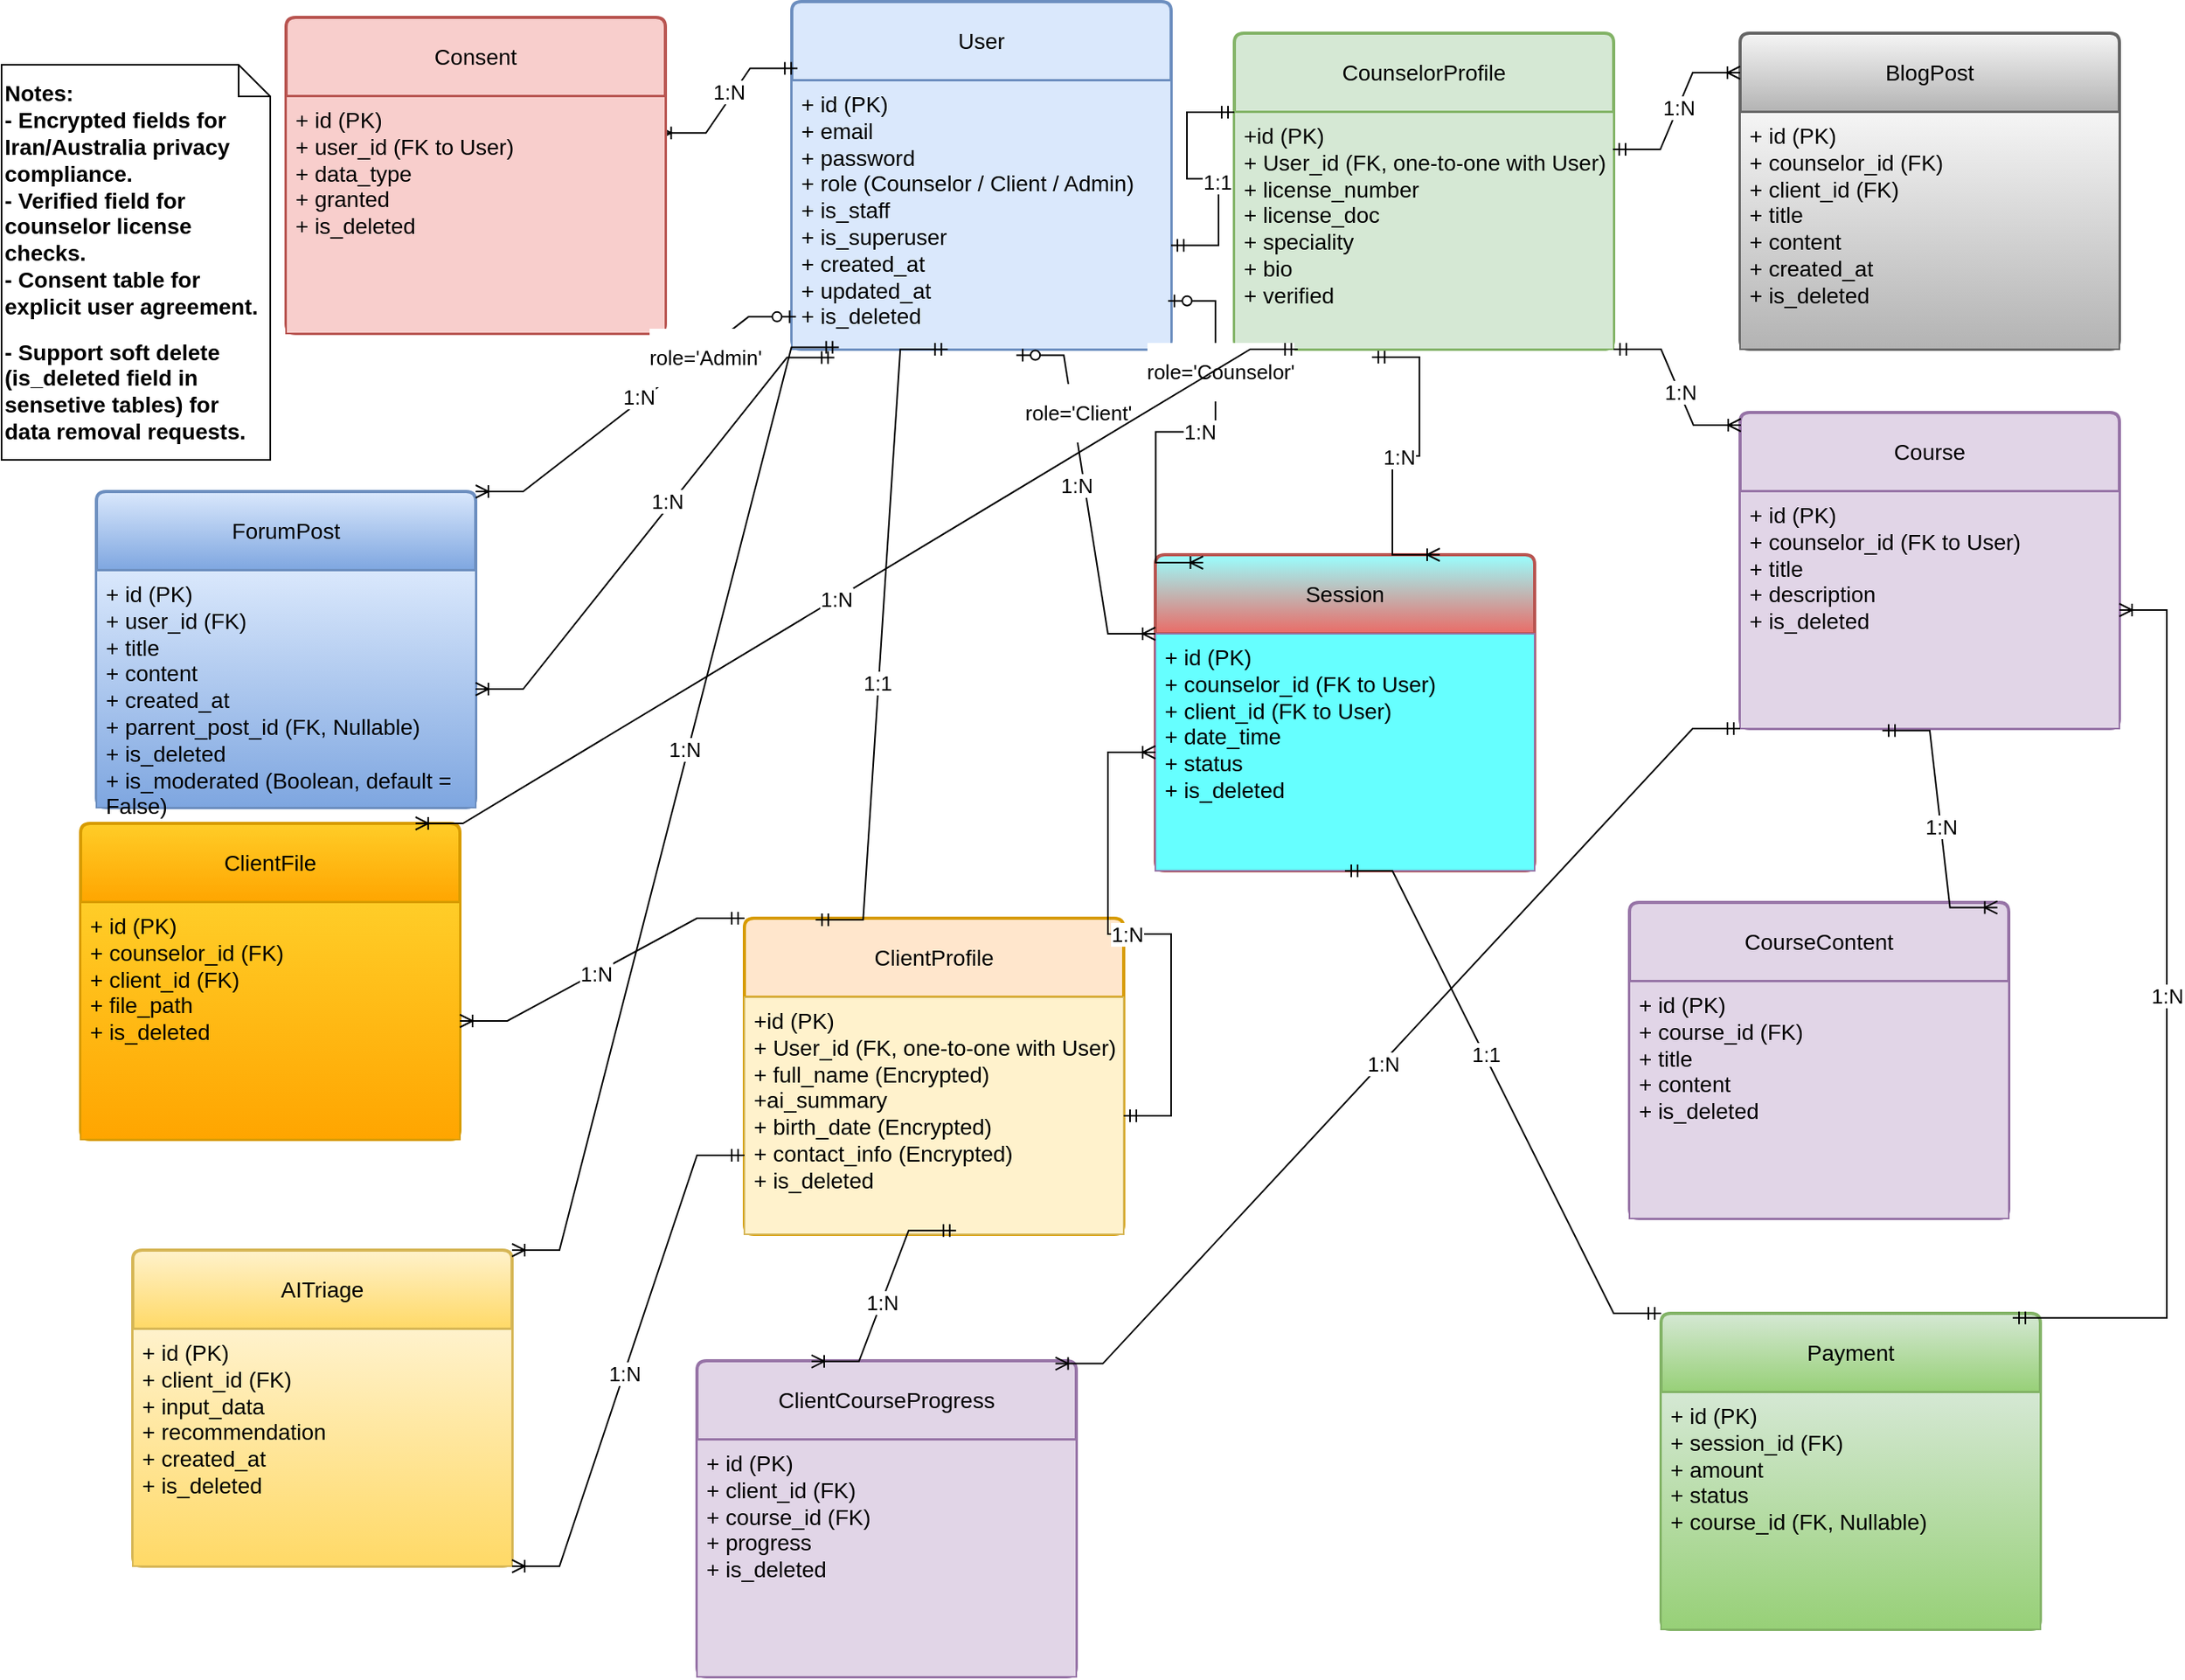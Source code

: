 <mxfile version="28.1.1">
  <diagram name="Page-1" id="47283ZYyK1IHvcPyktLM">
    <mxGraphModel dx="2180" dy="1193" grid="1" gridSize="10" guides="1" tooltips="1" connect="1" arrows="1" fold="1" page="1" pageScale="1" pageWidth="850" pageHeight="1100" math="0" shadow="0">
      <root>
        <mxCell id="0" />
        <mxCell id="1" parent="0" />
        <mxCell id="iT24Bgo5kjj-Bals2IcR-1" value="User" style="swimlane;childLayout=stackLayout;horizontal=1;startSize=50;horizontalStack=0;rounded=1;fontSize=14;fontStyle=0;strokeWidth=2;resizeParent=0;resizeLast=1;shadow=0;dashed=0;align=center;arcSize=4;whiteSpace=wrap;html=1;fillColor=#dae8fc;strokeColor=#6c8ebf;" parent="1" vertex="1">
          <mxGeometry x="520" y="20" width="240" height="220" as="geometry" />
        </mxCell>
        <mxCell id="iT24Bgo5kjj-Bals2IcR-2" value="&lt;font style=&quot;font-size: 14px;&quot;&gt;+ id (PK)&lt;/font&gt;&lt;div&gt;&lt;font style=&quot;font-size: 14px;&quot;&gt;+ email&lt;/font&gt;&lt;/div&gt;&lt;div&gt;&lt;font style=&quot;font-size: 14px;&quot;&gt;+ password&lt;/font&gt;&lt;/div&gt;&lt;div&gt;&lt;font style=&quot;font-size: 14px;&quot;&gt;+ role (Counselor / Client / Admin)&lt;/font&gt;&lt;/div&gt;&lt;div&gt;&lt;font style=&quot;font-size: 14px;&quot;&gt;+ is_staff&lt;/font&gt;&lt;/div&gt;&lt;div&gt;&lt;font style=&quot;font-size: 14px;&quot;&gt;+ is_superuser&lt;/font&gt;&lt;/div&gt;&lt;div&gt;&lt;font style=&quot;font-size: 14px;&quot;&gt;+ created_at&lt;/font&gt;&lt;/div&gt;&lt;div&gt;&lt;font style=&quot;font-size: 14px;&quot;&gt;+ updated_at&lt;/font&gt;&lt;/div&gt;&lt;div&gt;&lt;font style=&quot;font-size: 14px;&quot;&gt;+ is_deleted&lt;/font&gt;&lt;/div&gt;&lt;div&gt;&lt;font style=&quot;font-size: 14px;&quot;&gt;&lt;br&gt;&lt;/font&gt;&lt;/div&gt;&lt;div&gt;&lt;br&gt;&lt;/div&gt;" style="align=left;strokeColor=#6c8ebf;fillColor=#dae8fc;spacingLeft=4;spacingRight=4;fontSize=12;verticalAlign=top;resizable=0;rotatable=0;part=1;html=1;whiteSpace=wrap;" parent="iT24Bgo5kjj-Bals2IcR-1" vertex="1">
          <mxGeometry y="50" width="240" height="170" as="geometry" />
        </mxCell>
        <mxCell id="iT24Bgo5kjj-Bals2IcR-5" value="CounselorProfile" style="swimlane;childLayout=stackLayout;horizontal=1;startSize=50;horizontalStack=0;rounded=1;fontSize=14;fontStyle=0;strokeWidth=2;resizeParent=0;resizeLast=1;shadow=0;dashed=0;align=center;arcSize=4;whiteSpace=wrap;html=1;fillColor=#d5e8d4;strokeColor=#82b366;" parent="1" vertex="1">
          <mxGeometry x="800" y="40" width="240" height="200" as="geometry" />
        </mxCell>
        <mxCell id="iT24Bgo5kjj-Bals2IcR-6" value="&lt;div&gt;&lt;font style=&quot;font-size: 14px;&quot;&gt;+id (PK)&lt;/font&gt;&lt;/div&gt;&lt;font style=&quot;font-size: 14px;&quot;&gt;+ User_id (FK, one-to-one with User)&lt;/font&gt;&lt;div&gt;&lt;font style=&quot;font-size: 14px;&quot;&gt;+ license_number&lt;/font&gt;&lt;/div&gt;&lt;div&gt;&lt;font style=&quot;font-size: 14px;&quot;&gt;+ license_doc&lt;/font&gt;&lt;/div&gt;&lt;div&gt;&lt;font style=&quot;font-size: 14px;&quot;&gt;+ speciality&lt;/font&gt;&lt;/div&gt;&lt;div&gt;&lt;font style=&quot;font-size: 14px;&quot;&gt;+ bio&lt;/font&gt;&lt;/div&gt;&lt;div&gt;&lt;font style=&quot;font-size: 14px;&quot;&gt;+ verified&lt;/font&gt;&lt;/div&gt;" style="align=left;strokeColor=#82b366;fillColor=#d5e8d4;spacingLeft=4;spacingRight=4;fontSize=12;verticalAlign=top;resizable=0;rotatable=0;part=1;html=1;whiteSpace=wrap;" parent="iT24Bgo5kjj-Bals2IcR-5" vertex="1">
          <mxGeometry y="50" width="240" height="150" as="geometry" />
        </mxCell>
        <mxCell id="iT24Bgo5kjj-Bals2IcR-7" value="ClientProfile" style="swimlane;childLayout=stackLayout;horizontal=1;startSize=50;horizontalStack=0;rounded=1;fontSize=14;fontStyle=0;strokeWidth=2;resizeParent=0;resizeLast=1;shadow=0;dashed=0;align=center;arcSize=4;whiteSpace=wrap;html=1;fillColor=#ffe6cc;strokeColor=#d79b00;" parent="1" vertex="1">
          <mxGeometry x="490" y="600" width="240" height="200" as="geometry" />
        </mxCell>
        <mxCell id="iT24Bgo5kjj-Bals2IcR-8" value="&lt;div&gt;&lt;font style=&quot;font-size: 14px;&quot;&gt;+id (PK)&lt;/font&gt;&lt;/div&gt;&lt;div&gt;&lt;font style=&quot;font-size: 14px;&quot;&gt;+ User_id (FK, one-to-one with User)&lt;/font&gt;&lt;/div&gt;&lt;div&gt;&lt;font style=&quot;font-size: 14px;&quot;&gt;+&amp;nbsp;&lt;span style=&quot;white-space-collapse: preserve; background-color: transparent; color: light-dark(rgb(0, 0, 0), rgb(255, 255, 255));&quot;&gt;full_name (Encrypted)&lt;/span&gt;&lt;/font&gt;&lt;/div&gt;&lt;div&gt;&lt;font style=&quot;font-size: 14px;&quot;&gt;&lt;span style=&quot;white-space-collapse: preserve; background-color: transparent; color: light-dark(rgb(0, 0, 0), rgb(255, 255, 255));&quot;&gt;+ai_summary&lt;/span&gt;&lt;/font&gt;&lt;/div&gt;&lt;div&gt;&lt;font style=&quot;font-size: 14px;&quot;&gt;&lt;span style=&quot;white-space-collapse: preserve; background-color: transparent; color: light-dark(rgb(0, 0, 0), rgb(255, 255, 255));&quot;&gt;+ &lt;/span&gt;&lt;span style=&quot;white-space-collapse: preserve; background-color: transparent; color: light-dark(rgb(0, 0, 0), rgb(255, 255, 255));&quot;&gt;birth_date (Encrypted)&lt;/span&gt;&lt;/font&gt;&lt;/div&gt;&lt;div&gt;&lt;font style=&quot;font-size: 14px;&quot;&gt;&lt;span style=&quot;white-space-collapse: preserve; background-color: transparent; color: light-dark(rgb(0, 0, 0), rgb(255, 255, 255));&quot;&gt;+ &lt;/span&gt;&lt;span style=&quot;white-space-collapse: preserve; background-color: transparent; color: light-dark(rgb(0, 0, 0), rgb(255, 255, 255));&quot;&gt;contact_info (Encrypted)&lt;/span&gt;&lt;/font&gt;&lt;/div&gt;&lt;div&gt;&lt;font style=&quot;font-size: 14px;&quot;&gt;+ is_deleted&lt;span style=&quot;white-space-collapse: preserve; background-color: transparent; color: light-dark(rgb(0, 0, 0), rgb(255, 255, 255));&quot;&gt;&lt;/span&gt;&lt;/font&gt;&lt;/div&gt;" style="align=left;strokeColor=#d6b656;fillColor=#fff2cc;spacingLeft=4;spacingRight=4;fontSize=12;verticalAlign=top;resizable=0;rotatable=0;part=1;html=1;whiteSpace=wrap;" parent="iT24Bgo5kjj-Bals2IcR-7" vertex="1">
          <mxGeometry y="50" width="240" height="150" as="geometry" />
        </mxCell>
        <mxCell id="iT24Bgo5kjj-Bals2IcR-11" value="&lt;p style=&quot;white-space-collapse: preserve;&quot; dir=&quot;auto&quot;&gt;Session&lt;/p&gt;" style="swimlane;childLayout=stackLayout;horizontal=1;startSize=50;horizontalStack=0;rounded=1;fontSize=14;fontStyle=0;strokeWidth=2;resizeParent=0;resizeLast=1;shadow=0;dashed=0;align=center;arcSize=4;whiteSpace=wrap;html=1;fillColor=#99FFFF;strokeColor=#b85450;gradientColor=#ea6b66;" parent="1" vertex="1">
          <mxGeometry x="750" y="370" width="240" height="200" as="geometry" />
        </mxCell>
        <mxCell id="iT24Bgo5kjj-Bals2IcR-12" value="&lt;font style=&quot;font-size: 14px;&quot;&gt;+&amp;nbsp;&lt;span style=&quot;background-color: transparent; color: light-dark(rgb(0, 0, 0), rgb(255, 255, 255));&quot;&gt;id (PK)&lt;/span&gt;&lt;/font&gt;&lt;div&gt;&lt;font style=&quot;font-size: 14px;&quot;&gt;&lt;span style=&quot;background-color: transparent; color: light-dark(rgb(0, 0, 0), rgb(255, 255, 255));&quot;&gt;+&amp;nbsp;&lt;/span&gt;&lt;span style=&quot;background-color: transparent; color: light-dark(rgb(0, 0, 0), rgb(255, 255, 255));&quot;&gt;counselor_id (FK to User)&lt;br&gt;&lt;/span&gt;&lt;/font&gt;&lt;/div&gt;&lt;div&gt;&lt;font style=&quot;font-size: 14px;&quot;&gt;&lt;span style=&quot;background-color: transparent; color: light-dark(rgb(0, 0, 0), rgb(255, 255, 255));&quot;&gt;+&amp;nbsp;&lt;/span&gt;&lt;span style=&quot;background-color: transparent; color: light-dark(rgb(0, 0, 0), rgb(255, 255, 255));&quot;&gt;client_id (FK to User)&lt;br&gt;&lt;/span&gt;&lt;/font&gt;&lt;/div&gt;&lt;div&gt;&lt;font style=&quot;font-size: 14px;&quot;&gt;&lt;span style=&quot;background-color: transparent; color: light-dark(rgb(0, 0, 0), rgb(255, 255, 255));&quot;&gt;+&amp;nbsp;&lt;/span&gt;&lt;span style=&quot;background-color: transparent; color: light-dark(rgb(0, 0, 0), rgb(255, 255, 255));&quot;&gt;date_time&lt;br&gt;&lt;/span&gt;&lt;/font&gt;&lt;/div&gt;&lt;div&gt;&lt;font style=&quot;font-size: 14px;&quot;&gt;&lt;span style=&quot;background-color: transparent; color: light-dark(rgb(0, 0, 0), rgb(255, 255, 255));&quot;&gt;+&amp;nbsp;&lt;/span&gt;&lt;span style=&quot;white-space-collapse: preserve; background-color: transparent; color: light-dark(rgb(0, 0, 0), rgb(255, 255, 255));&quot;&gt;status&lt;/span&gt;&lt;/font&gt;&lt;/div&gt;&lt;div&gt;&lt;span style=&quot;font-size: 14px;&quot;&gt;+ is_deleted&lt;/span&gt;&lt;/div&gt;" style="align=left;strokeColor=#9673a6;fillColor=#66FFFF;spacingLeft=4;spacingRight=4;fontSize=12;verticalAlign=top;resizable=0;rotatable=0;part=1;html=1;whiteSpace=wrap;" parent="iT24Bgo5kjj-Bals2IcR-11" vertex="1">
          <mxGeometry y="50" width="240" height="150" as="geometry" />
        </mxCell>
        <mxCell id="iT24Bgo5kjj-Bals2IcR-15" value="" style="edgeStyle=entityRelationEdgeStyle;fontSize=12;html=1;endArrow=ERmandOne;startArrow=ERmandOne;rounded=0;entryX=0.411;entryY=1;entryDx=0;entryDy=0;entryPerimeter=0;exitX=0.188;exitY=0.005;exitDx=0;exitDy=0;exitPerimeter=0;" parent="1" source="iT24Bgo5kjj-Bals2IcR-7" target="iT24Bgo5kjj-Bals2IcR-2" edge="1">
          <mxGeometry width="100" height="100" relative="1" as="geometry">
            <mxPoint x="20" y="334" as="sourcePoint" />
            <mxPoint x="177" y="240" as="targetPoint" />
          </mxGeometry>
        </mxCell>
        <mxCell id="iT24Bgo5kjj-Bals2IcR-16" value="&lt;font style=&quot;font-size: 13px;&quot;&gt;1:1&lt;/font&gt;" style="edgeLabel;html=1;align=center;verticalAlign=middle;resizable=0;points=[];" parent="iT24Bgo5kjj-Bals2IcR-15" vertex="1" connectable="0">
          <mxGeometry x="-0.144" y="1" relative="1" as="geometry">
            <mxPoint as="offset" />
          </mxGeometry>
        </mxCell>
        <mxCell id="iT24Bgo5kjj-Bals2IcR-13" value="" style="edgeStyle=entityRelationEdgeStyle;fontSize=12;html=1;endArrow=ERmandOne;startArrow=ERmandOne;rounded=0;entryX=0;entryY=0;entryDx=0;entryDy=0;exitX=1;exitY=0.613;exitDx=0;exitDy=0;exitPerimeter=0;" parent="1" source="iT24Bgo5kjj-Bals2IcR-2" target="iT24Bgo5kjj-Bals2IcR-6" edge="1">
          <mxGeometry width="100" height="100" relative="1" as="geometry">
            <mxPoint x="410" y="176.97" as="sourcePoint" />
            <mxPoint x="567.12" y="83.02" as="targetPoint" />
          </mxGeometry>
        </mxCell>
        <mxCell id="iT24Bgo5kjj-Bals2IcR-14" value="&lt;font style=&quot;font-size: 13px;&quot;&gt;1:1&lt;/font&gt;" style="edgeLabel;html=1;align=center;verticalAlign=middle;resizable=0;points=[];" parent="iT24Bgo5kjj-Bals2IcR-13" vertex="1" connectable="0">
          <mxGeometry x="-0.144" y="1" relative="1" as="geometry">
            <mxPoint as="offset" />
          </mxGeometry>
        </mxCell>
        <mxCell id="iT24Bgo5kjj-Bals2IcR-19" value="" style="edgeStyle=entityRelationEdgeStyle;fontSize=12;html=1;endArrow=ERoneToMany;startArrow=ERzeroToOne;rounded=0;exitX=0.592;exitY=1.022;exitDx=0;exitDy=0;entryX=0;entryY=0.25;entryDx=0;entryDy=0;exitPerimeter=0;" parent="1" source="iT24Bgo5kjj-Bals2IcR-2" target="iT24Bgo5kjj-Bals2IcR-11" edge="1">
          <mxGeometry width="100" height="100" relative="1" as="geometry">
            <mxPoint x="530" y="240" as="sourcePoint" />
            <mxPoint x="532.48" y="480.2" as="targetPoint" />
          </mxGeometry>
        </mxCell>
        <mxCell id="iT24Bgo5kjj-Bals2IcR-26" value="&lt;p style=&quot;white-space: pre-wrap;&quot; dir=&quot;auto&quot;&gt;&lt;font style=&quot;font-size: 13px;&quot;&gt;role=&#39;Client&lt;/font&gt;&lt;span style=&quot;font-size: 13px; background-color: light-dark(#ffffff, var(--ge-dark-color, #121212)); color: light-dark(rgb(0, 0, 0), rgb(255, 255, 255));&quot;&gt;&#39;&lt;/span&gt;&lt;/p&gt;" style="edgeLabel;html=1;align=center;verticalAlign=middle;resizable=0;points=[];" parent="iT24Bgo5kjj-Bals2IcR-19" vertex="1" connectable="0">
          <mxGeometry x="-0.438" y="3" relative="1" as="geometry">
            <mxPoint as="offset" />
          </mxGeometry>
        </mxCell>
        <mxCell id="iT24Bgo5kjj-Bals2IcR-27" value="&lt;font style=&quot;font-size: 13px;&quot;&gt;1:N&lt;/font&gt;" style="edgeLabel;html=1;align=center;verticalAlign=middle;resizable=0;points=[];" parent="iT24Bgo5kjj-Bals2IcR-19" vertex="1" connectable="0">
          <mxGeometry x="-0.065" y="-1" relative="1" as="geometry">
            <mxPoint x="-4" y="1" as="offset" />
          </mxGeometry>
        </mxCell>
        <mxCell id="iT24Bgo5kjj-Bals2IcR-28" value="" style="edgeStyle=entityRelationEdgeStyle;fontSize=12;html=1;endArrow=ERoneToMany;startArrow=ERzeroToOne;rounded=0;exitX=0.992;exitY=0.82;exitDx=0;exitDy=0;entryX=0.126;entryY=0.025;entryDx=0;entryDy=0;exitPerimeter=0;entryPerimeter=0;" parent="1" source="iT24Bgo5kjj-Bals2IcR-2" target="iT24Bgo5kjj-Bals2IcR-11" edge="1">
          <mxGeometry width="100" height="100" relative="1" as="geometry">
            <mxPoint x="430" y="210" as="sourcePoint" />
            <mxPoint x="632" y="341" as="targetPoint" />
          </mxGeometry>
        </mxCell>
        <mxCell id="iT24Bgo5kjj-Bals2IcR-29" value="&lt;p style=&quot;white-space: pre-wrap;&quot; dir=&quot;auto&quot;&gt;&lt;font style=&quot;font-size: 13px;&quot;&gt;role=&#39;Counselor&#39;&lt;/font&gt;&lt;/p&gt;" style="edgeLabel;html=1;align=center;verticalAlign=middle;resizable=0;points=[];" parent="iT24Bgo5kjj-Bals2IcR-28" vertex="1" connectable="0">
          <mxGeometry x="-0.438" y="3" relative="1" as="geometry">
            <mxPoint as="offset" />
          </mxGeometry>
        </mxCell>
        <mxCell id="iT24Bgo5kjj-Bals2IcR-30" value="&lt;font style=&quot;font-size: 13px;&quot;&gt;1:N&lt;/font&gt;" style="edgeLabel;html=1;align=center;verticalAlign=middle;resizable=0;points=[];" parent="iT24Bgo5kjj-Bals2IcR-28" vertex="1" connectable="0">
          <mxGeometry x="-0.065" y="-1" relative="1" as="geometry">
            <mxPoint y="1" as="offset" />
          </mxGeometry>
        </mxCell>
        <mxCell id="iT24Bgo5kjj-Bals2IcR-32" value="&lt;p&gt;&lt;b&gt;&lt;font style=&quot;font-size: 14px;&quot;&gt;Notes:&lt;br&gt;&lt;/font&gt;&lt;font style=&quot;font-size: 14px;&quot;&gt;- Encrypted fields for Iran/Australia privacy compliance.&lt;br&gt;&lt;/font&gt;&lt;font style=&quot;font-size: 14px;&quot;&gt;- Verified field for counselor license checks.&lt;br&gt;&lt;/font&gt;&lt;font style=&quot;font-size: 14px;&quot;&gt;- Consent table for explicit user agreement.&lt;/font&gt;&lt;/b&gt;&lt;/p&gt;&lt;p&gt;&lt;b&gt;&lt;font style=&quot;font-size: 14px;&quot;&gt;- Support soft delete (is_deleted field in sensetive tables) for data removal requests.&lt;/font&gt;&lt;/b&gt;&lt;/p&gt;" style="shape=note;size=20;whiteSpace=wrap;html=1;align=left;" parent="1" vertex="1">
          <mxGeometry x="20" y="60" width="170" height="250" as="geometry" />
        </mxCell>
        <mxCell id="5g8eGt6McSkcO6zJ9K7m-1" value="" style="edgeStyle=entityRelationEdgeStyle;fontSize=12;html=1;endArrow=ERoneToMany;startArrow=ERmandOne;rounded=0;exitX=0.015;exitY=0.192;exitDx=0;exitDy=0;exitPerimeter=0;entryX=0.982;entryY=0.154;entryDx=0;entryDy=0;entryPerimeter=0;" parent="1" source="iT24Bgo5kjj-Bals2IcR-1" target="8EZdyKRWKVvqEp88t-Eb-15" edge="1">
          <mxGeometry width="100" height="100" relative="1" as="geometry">
            <mxPoint x="370" y="300" as="sourcePoint" />
            <mxPoint x="316.96" y="669" as="targetPoint" />
          </mxGeometry>
        </mxCell>
        <mxCell id="5g8eGt6McSkcO6zJ9K7m-2" value="&lt;font style=&quot;font-size: 13px;&quot;&gt;1:N&lt;/font&gt;" style="edgeLabel;html=1;align=center;verticalAlign=middle;resizable=0;points=[];" parent="5g8eGt6McSkcO6zJ9K7m-1" vertex="1" connectable="0">
          <mxGeometry x="-0.099" y="-3" relative="1" as="geometry">
            <mxPoint as="offset" />
          </mxGeometry>
        </mxCell>
        <mxCell id="8EZdyKRWKVvqEp88t-Eb-1" value="&lt;p style=&quot;white-space-collapse: preserve;&quot; dir=&quot;auto&quot;&gt;BlogPost&lt;/p&gt;" style="swimlane;childLayout=stackLayout;horizontal=1;startSize=50;horizontalStack=0;rounded=1;fontSize=14;fontStyle=0;strokeWidth=2;resizeParent=0;resizeLast=1;shadow=0;dashed=0;align=center;arcSize=4;whiteSpace=wrap;html=1;fillColor=#f5f5f5;strokeColor=#666666;gradientColor=#b3b3b3;" parent="1" vertex="1">
          <mxGeometry x="1120" y="40" width="240" height="200" as="geometry" />
        </mxCell>
        <mxCell id="8EZdyKRWKVvqEp88t-Eb-2" value="&lt;font style=&quot;font-size: 14px;&quot;&gt;+&amp;nbsp;&lt;span style=&quot;background-color: transparent; color: light-dark(rgb(0, 0, 0), rgb(255, 255, 255));&quot;&gt;id (PK)&lt;/span&gt;&lt;/font&gt;&lt;div&gt;&lt;font style=&quot;font-size: 14px;&quot;&gt;&lt;span style=&quot;background-color: transparent; color: light-dark(rgb(0, 0, 0), rgb(255, 255, 255));&quot;&gt;+&amp;nbsp;&lt;/span&gt;&lt;span style=&quot;background-color: transparent; color: light-dark(rgb(0, 0, 0), rgb(255, 255, 255));&quot;&gt;counselor_id (FK)&lt;br&gt;&lt;/span&gt;&lt;/font&gt;&lt;/div&gt;&lt;div&gt;&lt;font style=&quot;font-size: 14px;&quot;&gt;&lt;span style=&quot;background-color: transparent; color: light-dark(rgb(0, 0, 0), rgb(255, 255, 255));&quot;&gt;+&amp;nbsp;&lt;/span&gt;&lt;span style=&quot;background-color: transparent; color: light-dark(rgb(0, 0, 0), rgb(255, 255, 255));&quot;&gt;client_id (FK)&lt;br&gt;&lt;/span&gt;&lt;/font&gt;&lt;/div&gt;&lt;div&gt;&lt;font style=&quot;font-size: 14px;&quot;&gt;&lt;span style=&quot;background-color: transparent; color: light-dark(rgb(0, 0, 0), rgb(255, 255, 255));&quot;&gt;+ title&lt;/span&gt;&lt;/font&gt;&lt;/div&gt;&lt;div&gt;&lt;font style=&quot;font-size: 14px;&quot;&gt;&lt;span style=&quot;background-color: transparent; color: light-dark(rgb(0, 0, 0), rgb(255, 255, 255)); white-space-collapse: preserve;&quot;&gt;+ content&lt;/span&gt;&lt;/font&gt;&lt;/div&gt;&lt;div&gt;&lt;font style=&quot;font-size: 14px;&quot;&gt;&lt;span style=&quot;background-color: transparent; color: light-dark(rgb(0, 0, 0), rgb(255, 255, 255)); white-space-collapse: preserve;&quot;&gt;+ created_at&lt;/span&gt;&lt;/font&gt;&lt;/div&gt;&lt;div&gt;&lt;font style=&quot;font-size: 14px;&quot;&gt;+ is_deleted&lt;span style=&quot;background-color: transparent; color: light-dark(rgb(0, 0, 0), rgb(255, 255, 255)); white-space-collapse: preserve;&quot;&gt;&lt;/span&gt;&lt;/font&gt;&lt;/div&gt;" style="align=left;strokeColor=#666666;fillColor=#f5f5f5;spacingLeft=4;spacingRight=4;fontSize=12;verticalAlign=top;resizable=0;rotatable=0;part=1;html=1;whiteSpace=wrap;gradientColor=#b3b3b3;" parent="8EZdyKRWKVvqEp88t-Eb-1" vertex="1">
          <mxGeometry y="50" width="240" height="150" as="geometry" />
        </mxCell>
        <mxCell id="8EZdyKRWKVvqEp88t-Eb-3" value="&lt;p style=&quot;white-space-collapse: preserve;&quot; dir=&quot;auto&quot;&gt;Course&lt;/p&gt;" style="swimlane;childLayout=stackLayout;horizontal=1;startSize=50;horizontalStack=0;rounded=1;fontSize=14;fontStyle=0;strokeWidth=2;resizeParent=0;resizeLast=1;shadow=0;dashed=0;align=center;arcSize=4;whiteSpace=wrap;html=1;fillColor=#e1d5e7;strokeColor=#9673a6;" parent="1" vertex="1">
          <mxGeometry x="1120" y="280" width="240" height="200" as="geometry" />
        </mxCell>
        <mxCell id="8EZdyKRWKVvqEp88t-Eb-4" value="&lt;font style=&quot;font-size: 14px;&quot;&gt;+&amp;nbsp;&lt;span style=&quot;background-color: transparent; color: light-dark(rgb(0, 0, 0), rgb(255, 255, 255));&quot;&gt;id (PK)&lt;/span&gt;&lt;/font&gt;&lt;div&gt;&lt;font style=&quot;font-size: 14px;&quot;&gt;&lt;span style=&quot;background-color: transparent; color: light-dark(rgb(0, 0, 0), rgb(255, 255, 255));&quot;&gt;+&amp;nbsp;&lt;/span&gt;&lt;span style=&quot;background-color: transparent; color: light-dark(rgb(0, 0, 0), rgb(255, 255, 255));&quot;&gt;counselor_id (FK to User)&lt;/span&gt;&lt;/font&gt;&lt;/div&gt;&lt;div&gt;&lt;font style=&quot;font-size: 14px;&quot;&gt;&lt;span style=&quot;background-color: transparent; color: light-dark(rgb(0, 0, 0), rgb(255, 255, 255));&quot;&gt;+ title&lt;/span&gt;&lt;/font&gt;&lt;/div&gt;&lt;div&gt;&lt;font style=&quot;font-size: 14px;&quot;&gt;&lt;span style=&quot;background-color: transparent; color: light-dark(rgb(0, 0, 0), rgb(255, 255, 255)); white-space-collapse: preserve;&quot;&gt;+ description&lt;/span&gt;&lt;/font&gt;&lt;/div&gt;&lt;div&gt;&lt;font style=&quot;font-size: 14px;&quot;&gt;+ is_deleted&lt;span style=&quot;background-color: transparent; color: light-dark(rgb(0, 0, 0), rgb(255, 255, 255)); white-space-collapse: preserve;&quot;&gt;&lt;/span&gt;&lt;/font&gt;&lt;/div&gt;" style="align=left;strokeColor=#9673a6;fillColor=#e1d5e7;spacingLeft=4;spacingRight=4;fontSize=12;verticalAlign=top;resizable=0;rotatable=0;part=1;html=1;whiteSpace=wrap;" parent="8EZdyKRWKVvqEp88t-Eb-3" vertex="1">
          <mxGeometry y="50" width="240" height="150" as="geometry" />
        </mxCell>
        <mxCell id="8EZdyKRWKVvqEp88t-Eb-5" value="&lt;p style=&quot;white-space-collapse: preserve;&quot; dir=&quot;auto&quot;&gt;CourseContent&lt;/p&gt;" style="swimlane;childLayout=stackLayout;horizontal=1;startSize=50;horizontalStack=0;rounded=1;fontSize=14;fontStyle=0;strokeWidth=2;resizeParent=0;resizeLast=1;shadow=0;dashed=0;align=center;arcSize=4;whiteSpace=wrap;html=1;fillColor=#e1d5e7;strokeColor=#9673a6;" parent="1" vertex="1">
          <mxGeometry x="1050" y="590" width="240" height="200" as="geometry" />
        </mxCell>
        <mxCell id="8EZdyKRWKVvqEp88t-Eb-6" value="&lt;font style=&quot;font-size: 14px;&quot;&gt;+&amp;nbsp;&lt;span style=&quot;background-color: transparent; color: light-dark(rgb(0, 0, 0), rgb(255, 255, 255));&quot;&gt;id (PK)&lt;/span&gt;&lt;/font&gt;&lt;div&gt;&lt;font style=&quot;font-size: 14px;&quot;&gt;&lt;span style=&quot;background-color: transparent; color: light-dark(rgb(0, 0, 0), rgb(255, 255, 255));&quot;&gt;+&amp;nbsp;&lt;/span&gt;&lt;span style=&quot;background-color: transparent; color: light-dark(rgb(0, 0, 0), rgb(255, 255, 255));&quot;&gt;course_id (FK)&lt;/span&gt;&lt;/font&gt;&lt;/div&gt;&lt;div&gt;&lt;font style=&quot;font-size: 14px;&quot;&gt;&lt;span style=&quot;background-color: transparent; color: light-dark(rgb(0, 0, 0), rgb(255, 255, 255));&quot;&gt;+ title&lt;/span&gt;&lt;/font&gt;&lt;/div&gt;&lt;div&gt;&lt;font style=&quot;font-size: 14px;&quot;&gt;&lt;span style=&quot;background-color: transparent; color: light-dark(rgb(0, 0, 0), rgb(255, 255, 255)); white-space-collapse: preserve;&quot;&gt;+ content&lt;/span&gt;&lt;/font&gt;&lt;/div&gt;&lt;div&gt;&lt;font style=&quot;font-size: 14px;&quot;&gt;+ is_deleted&lt;span style=&quot;background-color: transparent; color: light-dark(rgb(0, 0, 0), rgb(255, 255, 255)); white-space-collapse: preserve;&quot;&gt;&lt;/span&gt;&lt;/font&gt;&lt;/div&gt;" style="align=left;strokeColor=#9673a6;fillColor=#e1d5e7;spacingLeft=4;spacingRight=4;fontSize=12;verticalAlign=top;resizable=0;rotatable=0;part=1;html=1;whiteSpace=wrap;" parent="8EZdyKRWKVvqEp88t-Eb-5" vertex="1">
          <mxGeometry y="50" width="240" height="150" as="geometry" />
        </mxCell>
        <mxCell id="8EZdyKRWKVvqEp88t-Eb-7" value="&lt;p style=&quot;white-space-collapse: preserve;&quot; dir=&quot;auto&quot;&gt;ClientFile&lt;/p&gt;" style="swimlane;childLayout=stackLayout;horizontal=1;startSize=50;horizontalStack=0;rounded=1;fontSize=14;fontStyle=0;strokeWidth=2;resizeParent=0;resizeLast=1;shadow=0;dashed=0;align=center;arcSize=4;whiteSpace=wrap;html=1;fillColor=#ffcd28;strokeColor=#d79b00;gradientColor=#ffa500;" parent="1" vertex="1">
          <mxGeometry x="70" y="540" width="240" height="200" as="geometry" />
        </mxCell>
        <mxCell id="8EZdyKRWKVvqEp88t-Eb-8" value="&lt;font style=&quot;font-size: 14px;&quot;&gt;+&amp;nbsp;&lt;span style=&quot;background-color: transparent; color: light-dark(rgb(0, 0, 0), rgb(255, 255, 255));&quot;&gt;id (PK)&lt;/span&gt;&lt;/font&gt;&lt;div&gt;&lt;font style=&quot;font-size: 14px;&quot;&gt;&lt;span style=&quot;background-color: transparent; color: light-dark(rgb(0, 0, 0), rgb(255, 255, 255));&quot;&gt;+&amp;nbsp;&lt;/span&gt;&lt;span style=&quot;background-color: transparent; color: light-dark(rgb(0, 0, 0), rgb(255, 255, 255));&quot;&gt;counselor_id (FK)&lt;br&gt;&lt;/span&gt;&lt;/font&gt;&lt;/div&gt;&lt;div&gt;&lt;font style=&quot;font-size: 14px;&quot;&gt;&lt;span style=&quot;background-color: transparent; color: light-dark(rgb(0, 0, 0), rgb(255, 255, 255));&quot;&gt;+&amp;nbsp;&lt;/span&gt;&lt;span style=&quot;background-color: transparent; color: light-dark(rgb(0, 0, 0), rgb(255, 255, 255));&quot;&gt;client_id (FK)&lt;br&gt;&lt;/span&gt;&lt;/font&gt;&lt;/div&gt;&lt;div&gt;&lt;font style=&quot;font-size: 14px;&quot;&gt;&lt;span style=&quot;background-color: transparent; color: light-dark(rgb(0, 0, 0), rgb(255, 255, 255));&quot;&gt;+ file_path&lt;/span&gt;&lt;/font&gt;&lt;/div&gt;&lt;div&gt;&lt;font style=&quot;font-size: 14px;&quot;&gt;&lt;span style=&quot;background-color: transparent; color: light-dark(rgb(0, 0, 0), rgb(255, 255, 255));&quot;&gt;+ is_deleted&lt;/span&gt;&lt;/font&gt;&lt;/div&gt;" style="align=left;strokeColor=#d79b00;fillColor=#ffcd28;spacingLeft=4;spacingRight=4;fontSize=12;verticalAlign=top;resizable=0;rotatable=0;part=1;html=1;whiteSpace=wrap;gradientColor=#ffa500;" parent="8EZdyKRWKVvqEp88t-Eb-7" vertex="1">
          <mxGeometry y="50" width="240" height="150" as="geometry" />
        </mxCell>
        <mxCell id="8EZdyKRWKVvqEp88t-Eb-14" value="&lt;p style=&quot;white-space-collapse: preserve;&quot; dir=&quot;auto&quot;&gt;Consent&lt;/p&gt;" style="swimlane;childLayout=stackLayout;horizontal=1;startSize=50;horizontalStack=0;rounded=1;fontSize=14;fontStyle=0;strokeWidth=2;resizeParent=0;resizeLast=1;shadow=0;dashed=0;align=center;arcSize=4;whiteSpace=wrap;html=1;fillColor=#f8cecc;strokeColor=#b85450;" parent="1" vertex="1">
          <mxGeometry x="200" y="30" width="240" height="200" as="geometry" />
        </mxCell>
        <mxCell id="8EZdyKRWKVvqEp88t-Eb-15" value="&lt;font style=&quot;font-size: 14px;&quot;&gt;+&amp;nbsp;&lt;span style=&quot;background-color: transparent; color: light-dark(rgb(0, 0, 0), rgb(255, 255, 255));&quot;&gt;id (PK)&lt;br&gt;&lt;/span&gt;&lt;/font&gt;&lt;div&gt;&lt;font style=&quot;font-size: 14px;&quot;&gt;&lt;span style=&quot;background-color: transparent; color: light-dark(rgb(0, 0, 0), rgb(255, 255, 255));&quot;&gt;+&amp;nbsp;&lt;/span&gt;&lt;span style=&quot;background-color: transparent; color: light-dark(rgb(0, 0, 0), rgb(255, 255, 255));&quot;&gt;user_id (FK to User)&lt;br&gt;&lt;/span&gt;&lt;/font&gt;&lt;/div&gt;&lt;div&gt;&lt;span style=&quot;font-size: 14px;&quot;&gt;+ data_type&lt;/span&gt;&lt;/div&gt;&lt;div&gt;&lt;span style=&quot;font-size: 14px;&quot;&gt;+ granted&lt;/span&gt;&lt;/div&gt;&lt;div&gt;&lt;span style=&quot;font-size: 14px;&quot;&gt;+ is_deleted&lt;/span&gt;&lt;span style=&quot;font-size: 14px;&quot;&gt;&lt;/span&gt;&lt;/div&gt;&lt;div&gt;&lt;span style=&quot;font-size: 14px;&quot;&gt;&lt;br&gt;&lt;/span&gt;&lt;/div&gt;" style="align=left;strokeColor=#b85450;fillColor=#f8cecc;spacingLeft=4;spacingRight=4;fontSize=12;verticalAlign=top;resizable=0;rotatable=0;part=1;html=1;whiteSpace=wrap;" parent="8EZdyKRWKVvqEp88t-Eb-14" vertex="1">
          <mxGeometry y="50" width="240" height="150" as="geometry" />
        </mxCell>
        <mxCell id="7GpFXnqK4LGY3j1t3c-J-1" value="&lt;p style=&quot;white-space-collapse: preserve;&quot; dir=&quot;auto&quot;&gt;Payment&lt;/p&gt;" style="swimlane;childLayout=stackLayout;horizontal=1;startSize=50;horizontalStack=0;rounded=1;fontSize=14;fontStyle=0;strokeWidth=2;resizeParent=0;resizeLast=1;shadow=0;dashed=0;align=center;arcSize=4;whiteSpace=wrap;html=1;fillColor=#d5e8d4;strokeColor=#82b366;gradientColor=#97d077;" parent="1" vertex="1">
          <mxGeometry x="1070" y="850" width="240" height="200" as="geometry" />
        </mxCell>
        <mxCell id="7GpFXnqK4LGY3j1t3c-J-2" value="&lt;font style=&quot;font-size: 14px;&quot;&gt;+&amp;nbsp;&lt;span style=&quot;background-color: transparent; color: light-dark(rgb(0, 0, 0), rgb(255, 255, 255));&quot;&gt;id (PK)&lt;/span&gt;&lt;/font&gt;&lt;div&gt;&lt;font style=&quot;font-size: 14px;&quot;&gt;&lt;span style=&quot;background-color: transparent; color: light-dark(rgb(0, 0, 0), rgb(255, 255, 255));&quot;&gt;+ session_id (FK)&lt;/span&gt;&lt;br&gt;&lt;/font&gt;&lt;/div&gt;&lt;div&gt;&lt;font style=&quot;font-size: 14px;&quot;&gt;&lt;span style=&quot;background-color: transparent; color: light-dark(rgb(0, 0, 0), rgb(255, 255, 255));&quot;&gt;+ amount&lt;/span&gt;&lt;/font&gt;&lt;/div&gt;&lt;div&gt;&lt;font style=&quot;font-size: 14px;&quot;&gt;&lt;span style=&quot;background-color: transparent; color: light-dark(rgb(0, 0, 0), rgb(255, 255, 255));&quot;&gt;+ status&lt;/span&gt;&lt;/font&gt;&lt;/div&gt;&lt;div&gt;&lt;font style=&quot;font-size: 14px;&quot;&gt;&lt;span style=&quot;background-color: transparent; color: light-dark(rgb(0, 0, 0), rgb(255, 255, 255));&quot;&gt;+ course_id (FK, Nullable)&lt;/span&gt;&lt;/font&gt;&lt;/div&gt;" style="align=left;strokeColor=#82b366;fillColor=#d5e8d4;spacingLeft=4;spacingRight=4;fontSize=12;verticalAlign=top;resizable=0;rotatable=0;part=1;html=1;whiteSpace=wrap;gradientColor=#97d077;" parent="7GpFXnqK4LGY3j1t3c-J-1" vertex="1">
          <mxGeometry y="50" width="240" height="150" as="geometry" />
        </mxCell>
        <mxCell id="7GpFXnqK4LGY3j1t3c-J-3" value="&lt;p style=&quot;white-space-collapse: preserve;&quot; dir=&quot;auto&quot;&gt;AITriage&lt;/p&gt;" style="swimlane;childLayout=stackLayout;horizontal=1;startSize=50;horizontalStack=0;rounded=1;fontSize=14;fontStyle=0;strokeWidth=2;resizeParent=0;resizeLast=1;shadow=0;dashed=0;align=center;arcSize=4;whiteSpace=wrap;html=1;fillColor=#fff2cc;strokeColor=#d6b656;gradientColor=#ffd966;" parent="1" vertex="1">
          <mxGeometry x="103" y="810" width="240" height="200" as="geometry" />
        </mxCell>
        <mxCell id="7GpFXnqK4LGY3j1t3c-J-4" value="&lt;font style=&quot;font-size: 14px;&quot;&gt;+&amp;nbsp;&lt;span style=&quot;background-color: transparent; color: light-dark(rgb(0, 0, 0), rgb(255, 255, 255));&quot;&gt;id (PK)&lt;/span&gt;&lt;/font&gt;&lt;div&gt;&lt;font style=&quot;font-size: 14px;&quot;&gt;&lt;span style=&quot;background-color: transparent; color: light-dark(rgb(0, 0, 0), rgb(255, 255, 255));&quot;&gt;+ client_id (FK)&lt;/span&gt;&lt;/font&gt;&lt;/div&gt;&lt;div&gt;&lt;font style=&quot;font-size: 14px;&quot;&gt;&lt;span style=&quot;background-color: transparent; color: light-dark(rgb(0, 0, 0), rgb(255, 255, 255));&quot;&gt;+ input_data&lt;/span&gt;&lt;/font&gt;&lt;/div&gt;&lt;div&gt;&lt;span style=&quot;font-size: 14px;&quot;&gt;+ recommendation&lt;/span&gt;&lt;/div&gt;&lt;div&gt;&lt;span style=&quot;font-size: 14px;&quot;&gt;+ created_at&lt;/span&gt;&lt;/div&gt;&lt;div&gt;&lt;span style=&quot;font-size: 14px;&quot;&gt;+ is_deleted&lt;/span&gt;&lt;span style=&quot;font-size: 14px;&quot;&gt;&lt;/span&gt;&lt;/div&gt;" style="align=left;strokeColor=#d6b656;fillColor=#fff2cc;spacingLeft=4;spacingRight=4;fontSize=12;verticalAlign=top;resizable=0;rotatable=0;part=1;html=1;whiteSpace=wrap;gradientColor=#ffd966;" parent="7GpFXnqK4LGY3j1t3c-J-3" vertex="1">
          <mxGeometry y="50" width="240" height="150" as="geometry" />
        </mxCell>
        <mxCell id="7GpFXnqK4LGY3j1t3c-J-5" value="&lt;p style=&quot;white-space-collapse: preserve;&quot; dir=&quot;auto&quot;&gt;ForumPost&lt;/p&gt;" style="swimlane;childLayout=stackLayout;horizontal=1;startSize=50;horizontalStack=0;rounded=1;fontSize=14;fontStyle=0;strokeWidth=2;resizeParent=0;resizeLast=1;shadow=0;dashed=0;align=center;arcSize=4;whiteSpace=wrap;html=1;fillColor=#dae8fc;strokeColor=#6c8ebf;gradientColor=#7ea6e0;" parent="1" vertex="1">
          <mxGeometry x="80" y="330" width="240" height="200" as="geometry" />
        </mxCell>
        <mxCell id="7GpFXnqK4LGY3j1t3c-J-6" value="&lt;font style=&quot;font-size: 14px;&quot;&gt;+&amp;nbsp;&lt;span style=&quot;background-color: transparent; color: light-dark(rgb(0, 0, 0), rgb(255, 255, 255));&quot;&gt;id (PK)&lt;/span&gt;&lt;/font&gt;&lt;div&gt;&lt;font style=&quot;font-size: 14px;&quot;&gt;&lt;span style=&quot;background-color: transparent; color: light-dark(rgb(0, 0, 0), rgb(255, 255, 255));&quot;&gt;+ user_id (FK)&lt;/span&gt;&lt;/font&gt;&lt;/div&gt;&lt;div&gt;&lt;font style=&quot;font-size: 14px;&quot;&gt;&lt;span style=&quot;background-color: transparent; color: light-dark(rgb(0, 0, 0), rgb(255, 255, 255));&quot;&gt;+ title&lt;/span&gt;&lt;/font&gt;&lt;/div&gt;&lt;div&gt;&lt;font style=&quot;font-size: 14px;&quot;&gt;&lt;span style=&quot;background-color: transparent; color: light-dark(rgb(0, 0, 0), rgb(255, 255, 255));&quot;&gt;+ content&lt;/span&gt;&lt;/font&gt;&lt;/div&gt;&lt;div&gt;&lt;font style=&quot;font-size: 14px;&quot;&gt;&lt;span style=&quot;background-color: transparent; color: light-dark(rgb(0, 0, 0), rgb(255, 255, 255));&quot;&gt;+ created_at&lt;/span&gt;&lt;/font&gt;&lt;/div&gt;&lt;div&gt;&lt;font style=&quot;font-size: 14px;&quot;&gt;&lt;span style=&quot;background-color: transparent; color: light-dark(rgb(0, 0, 0), rgb(255, 255, 255));&quot;&gt;+ parrent_post_id (FK, Nullable)&lt;/span&gt;&lt;/font&gt;&lt;/div&gt;&lt;div&gt;&lt;font style=&quot;font-size: 14px;&quot;&gt;+ is_deleted&lt;span style=&quot;background-color: transparent; color: light-dark(rgb(0, 0, 0), rgb(255, 255, 255));&quot;&gt;&lt;/span&gt;&lt;/font&gt;&lt;/div&gt;&lt;div&gt;&lt;font style=&quot;font-size: 14px;&quot;&gt;+ is_moderated (Boolean, default = False)&lt;/font&gt;&lt;/div&gt;" style="align=left;strokeColor=#6c8ebf;fillColor=#dae8fc;spacingLeft=4;spacingRight=4;fontSize=12;verticalAlign=top;resizable=0;rotatable=0;part=1;html=1;whiteSpace=wrap;gradientColor=#7ea6e0;" parent="7GpFXnqK4LGY3j1t3c-J-5" vertex="1">
          <mxGeometry y="50" width="240" height="150" as="geometry" />
        </mxCell>
        <mxCell id="7GpFXnqK4LGY3j1t3c-J-9" value="&lt;p style=&quot;white-space-collapse: preserve;&quot; dir=&quot;auto&quot;&gt;ClientCourseProgress&lt;/p&gt;" style="swimlane;childLayout=stackLayout;horizontal=1;startSize=50;horizontalStack=0;rounded=1;fontSize=14;fontStyle=0;strokeWidth=2;resizeParent=0;resizeLast=1;shadow=0;dashed=0;align=center;arcSize=4;whiteSpace=wrap;html=1;fillColor=#e1d5e7;strokeColor=#9673a6;" parent="1" vertex="1">
          <mxGeometry x="460" y="880" width="240" height="200" as="geometry" />
        </mxCell>
        <mxCell id="7GpFXnqK4LGY3j1t3c-J-10" value="&lt;font style=&quot;font-size: 14px;&quot;&gt;+&amp;nbsp;&lt;span style=&quot;background-color: transparent; color: light-dark(rgb(0, 0, 0), rgb(255, 255, 255));&quot;&gt;id (PK)&lt;/span&gt;&lt;/font&gt;&lt;div&gt;&lt;span style=&quot;font-size: 14px;&quot;&gt;+ client_id (FK)&lt;br&gt;&lt;/span&gt;&lt;div&gt;&lt;font style=&quot;font-size: 14px;&quot;&gt;&lt;span style=&quot;background-color: transparent; color: light-dark(rgb(0, 0, 0), rgb(255, 255, 255));&quot;&gt;+&amp;nbsp;&lt;/span&gt;&lt;span style=&quot;background-color: transparent; color: light-dark(rgb(0, 0, 0), rgb(255, 255, 255));&quot;&gt;course_id (FK)&lt;/span&gt;&lt;/font&gt;&lt;/div&gt;&lt;div&gt;&lt;font style=&quot;font-size: 14px;&quot;&gt;&lt;span style=&quot;background-color: transparent; color: light-dark(rgb(0, 0, 0), rgb(255, 255, 255));&quot;&gt;+ progress&lt;br&gt;&lt;/span&gt;&lt;/font&gt;&lt;/div&gt;&lt;/div&gt;&lt;div&gt;&lt;font style=&quot;font-size: 14px;&quot;&gt;&lt;span style=&quot;background-color: transparent; color: light-dark(rgb(0, 0, 0), rgb(255, 255, 255));&quot;&gt;+&amp;nbsp;&lt;/span&gt;&lt;/font&gt;&lt;span style=&quot;font-size: 14px; background-color: transparent; color: light-dark(rgb(0, 0, 0), rgb(255, 255, 255));&quot;&gt;is_deleted&lt;/span&gt;&lt;/div&gt;" style="align=left;strokeColor=#9673a6;fillColor=#e1d5e7;spacingLeft=4;spacingRight=4;fontSize=12;verticalAlign=top;resizable=0;rotatable=0;part=1;html=1;whiteSpace=wrap;" parent="7GpFXnqK4LGY3j1t3c-J-9" vertex="1">
          <mxGeometry y="50" width="240" height="150" as="geometry" />
        </mxCell>
        <mxCell id="7GpFXnqK4LGY3j1t3c-J-11" value="" style="edgeStyle=entityRelationEdgeStyle;fontSize=12;html=1;endArrow=ERoneToMany;startArrow=ERmandOne;rounded=0;exitX=0.998;exitY=0.157;exitDx=0;exitDy=0;exitPerimeter=0;entryX=0;entryY=0.125;entryDx=0;entryDy=0;entryPerimeter=0;" parent="1" source="iT24Bgo5kjj-Bals2IcR-6" target="8EZdyKRWKVvqEp88t-Eb-1" edge="1">
          <mxGeometry width="100" height="100" relative="1" as="geometry">
            <mxPoint x="880" y="200" as="sourcePoint" />
            <mxPoint x="980" y="100" as="targetPoint" />
          </mxGeometry>
        </mxCell>
        <mxCell id="7GpFXnqK4LGY3j1t3c-J-12" value="&lt;font style=&quot;font-size: 13px;&quot;&gt;1:N&lt;/font&gt;" style="edgeLabel;html=1;align=center;verticalAlign=middle;resizable=0;points=[];" parent="7GpFXnqK4LGY3j1t3c-J-11" vertex="1" connectable="0">
          <mxGeometry x="0.048" relative="1" as="geometry">
            <mxPoint as="offset" />
          </mxGeometry>
        </mxCell>
        <mxCell id="7GpFXnqK4LGY3j1t3c-J-13" value="" style="edgeStyle=entityRelationEdgeStyle;fontSize=12;html=1;endArrow=ERoneToMany;startArrow=ERmandOne;rounded=0;exitX=1;exitY=1;exitDx=0;exitDy=0;entryX=0.002;entryY=0.04;entryDx=0;entryDy=0;entryPerimeter=0;" parent="1" source="iT24Bgo5kjj-Bals2IcR-6" target="8EZdyKRWKVvqEp88t-Eb-3" edge="1">
          <mxGeometry width="100" height="100" relative="1" as="geometry">
            <mxPoint x="870" y="359" as="sourcePoint" />
            <mxPoint x="950" y="310" as="targetPoint" />
          </mxGeometry>
        </mxCell>
        <mxCell id="7GpFXnqK4LGY3j1t3c-J-14" value="&lt;font style=&quot;font-size: 13px;&quot;&gt;1:N&lt;/font&gt;" style="edgeLabel;html=1;align=center;verticalAlign=middle;resizable=0;points=[];" parent="7GpFXnqK4LGY3j1t3c-J-13" vertex="1" connectable="0">
          <mxGeometry x="0.048" relative="1" as="geometry">
            <mxPoint as="offset" />
          </mxGeometry>
        </mxCell>
        <mxCell id="7GpFXnqK4LGY3j1t3c-J-15" value="" style="edgeStyle=entityRelationEdgeStyle;fontSize=12;html=1;endArrow=ERoneToMany;startArrow=ERmandOne;rounded=0;entryX=0.97;entryY=0.016;entryDx=0;entryDy=0;entryPerimeter=0;exitX=0.375;exitY=1.008;exitDx=0;exitDy=0;exitPerimeter=0;" parent="1" source="8EZdyKRWKVvqEp88t-Eb-4" target="8EZdyKRWKVvqEp88t-Eb-5" edge="1">
          <mxGeometry width="100" height="100" relative="1" as="geometry">
            <mxPoint x="1060" y="480" as="sourcePoint" />
            <mxPoint x="1010" y="528" as="targetPoint" />
            <Array as="points">
              <mxPoint x="950" y="490" />
              <mxPoint x="930" y="490" />
            </Array>
          </mxGeometry>
        </mxCell>
        <mxCell id="7GpFXnqK4LGY3j1t3c-J-16" value="&lt;font style=&quot;font-size: 13px;&quot;&gt;1:N&lt;/font&gt;" style="edgeLabel;html=1;align=center;verticalAlign=middle;resizable=0;points=[];" parent="7GpFXnqK4LGY3j1t3c-J-15" vertex="1" connectable="0">
          <mxGeometry x="0.048" relative="1" as="geometry">
            <mxPoint as="offset" />
          </mxGeometry>
        </mxCell>
        <mxCell id="7GpFXnqK4LGY3j1t3c-J-19" value="" style="edgeStyle=entityRelationEdgeStyle;fontSize=12;html=1;endArrow=ERoneToMany;startArrow=ERmandOne;rounded=0;entryX=0;entryY=0.5;entryDx=0;entryDy=0;exitX=1;exitY=0.5;exitDx=0;exitDy=0;" parent="1" source="iT24Bgo5kjj-Bals2IcR-8" target="iT24Bgo5kjj-Bals2IcR-12" edge="1">
          <mxGeometry width="100" height="100" relative="1" as="geometry">
            <mxPoint x="879" y="820" as="sourcePoint" />
            <mxPoint x="1385" y="919" as="targetPoint" />
            <Array as="points">
              <mxPoint x="630" y="710" />
              <mxPoint x="610" y="710" />
            </Array>
          </mxGeometry>
        </mxCell>
        <mxCell id="7GpFXnqK4LGY3j1t3c-J-20" value="&lt;font style=&quot;font-size: 13px;&quot;&gt;1:N&lt;/font&gt;" style="edgeLabel;html=1;align=center;verticalAlign=middle;resizable=0;points=[];" parent="7GpFXnqK4LGY3j1t3c-J-19" vertex="1" connectable="0">
          <mxGeometry x="0.048" relative="1" as="geometry">
            <mxPoint as="offset" />
          </mxGeometry>
        </mxCell>
        <mxCell id="7GpFXnqK4LGY3j1t3c-J-23" value="" style="edgeStyle=entityRelationEdgeStyle;fontSize=12;html=1;endArrow=ERoneToMany;startArrow=ERmandOne;rounded=0;entryX=0.75;entryY=0;entryDx=0;entryDy=0;exitX=0.363;exitY=1.033;exitDx=0;exitDy=0;exitPerimeter=0;" parent="1" source="iT24Bgo5kjj-Bals2IcR-6" target="iT24Bgo5kjj-Bals2IcR-11" edge="1">
          <mxGeometry width="100" height="100" relative="1" as="geometry">
            <mxPoint x="770" y="550" as="sourcePoint" />
            <mxPoint x="870" y="450" as="targetPoint" />
            <Array as="points">
              <mxPoint x="970" y="545" />
              <mxPoint x="950" y="545" />
            </Array>
          </mxGeometry>
        </mxCell>
        <mxCell id="7GpFXnqK4LGY3j1t3c-J-24" value="&lt;font style=&quot;font-size: 13px;&quot;&gt;1:N&lt;/font&gt;" style="edgeLabel;html=1;align=center;verticalAlign=middle;resizable=0;points=[];" parent="7GpFXnqK4LGY3j1t3c-J-23" vertex="1" connectable="0">
          <mxGeometry x="0.048" relative="1" as="geometry">
            <mxPoint as="offset" />
          </mxGeometry>
        </mxCell>
        <mxCell id="7GpFXnqK4LGY3j1t3c-J-25" value="" style="edgeStyle=entityRelationEdgeStyle;fontSize=12;html=1;endArrow=ERoneToMany;startArrow=ERmandOne;rounded=0;entryX=1;entryY=0.5;entryDx=0;entryDy=0;exitX=0;exitY=0;exitDx=0;exitDy=0;" parent="1" source="iT24Bgo5kjj-Bals2IcR-7" target="8EZdyKRWKVvqEp88t-Eb-8" edge="1">
          <mxGeometry width="100" height="100" relative="1" as="geometry">
            <mxPoint x="100" y="950" as="sourcePoint" />
            <mxPoint x="200" y="850" as="targetPoint" />
            <Array as="points">
              <mxPoint x="300" y="945" />
              <mxPoint x="280" y="945" />
            </Array>
          </mxGeometry>
        </mxCell>
        <mxCell id="7GpFXnqK4LGY3j1t3c-J-26" value="&lt;font style=&quot;font-size: 13px;&quot;&gt;1:N&lt;/font&gt;" style="edgeLabel;html=1;align=center;verticalAlign=middle;resizable=0;points=[];" parent="7GpFXnqK4LGY3j1t3c-J-25" vertex="1" connectable="0">
          <mxGeometry x="0.048" relative="1" as="geometry">
            <mxPoint as="offset" />
          </mxGeometry>
        </mxCell>
        <mxCell id="7GpFXnqK4LGY3j1t3c-J-29" value="" style="edgeStyle=entityRelationEdgeStyle;fontSize=12;html=1;endArrow=ERoneToMany;startArrow=ERmandOne;rounded=0;entryX=0.883;entryY=0;entryDx=0;entryDy=0;exitX=0.167;exitY=1;exitDx=0;exitDy=0;exitPerimeter=0;entryPerimeter=0;" parent="1" source="iT24Bgo5kjj-Bals2IcR-6" target="8EZdyKRWKVvqEp88t-Eb-7" edge="1">
          <mxGeometry width="100" height="100" relative="1" as="geometry">
            <mxPoint x="550" y="400" as="sourcePoint" />
            <mxPoint x="440" y="435" as="targetPoint" />
            <Array as="points">
              <mxPoint x="410" y="885" />
              <mxPoint x="390" y="885" />
            </Array>
          </mxGeometry>
        </mxCell>
        <mxCell id="7GpFXnqK4LGY3j1t3c-J-30" value="&lt;font style=&quot;font-size: 13px;&quot;&gt;1:N&lt;/font&gt;" style="edgeLabel;html=1;align=center;verticalAlign=middle;resizable=0;points=[];" parent="7GpFXnqK4LGY3j1t3c-J-29" vertex="1" connectable="0">
          <mxGeometry x="0.048" relative="1" as="geometry">
            <mxPoint as="offset" />
          </mxGeometry>
        </mxCell>
        <mxCell id="7GpFXnqK4LGY3j1t3c-J-31" value="" style="edgeStyle=entityRelationEdgeStyle;fontSize=12;html=1;endArrow=ERmandOne;startArrow=ERmandOne;rounded=0;entryX=0;entryY=0;entryDx=0;entryDy=0;exitX=0.5;exitY=1;exitDx=0;exitDy=0;" parent="1" source="iT24Bgo5kjj-Bals2IcR-11" target="7GpFXnqK4LGY3j1t3c-J-1" edge="1">
          <mxGeometry width="100" height="100" relative="1" as="geometry">
            <mxPoint x="1010" y="1231" as="sourcePoint" />
            <mxPoint x="1084" y="940" as="targetPoint" />
          </mxGeometry>
        </mxCell>
        <mxCell id="7GpFXnqK4LGY3j1t3c-J-32" value="&lt;font style=&quot;font-size: 13px;&quot;&gt;1:1&lt;/font&gt;" style="edgeLabel;html=1;align=center;verticalAlign=middle;resizable=0;points=[];" parent="7GpFXnqK4LGY3j1t3c-J-31" vertex="1" connectable="0">
          <mxGeometry x="-0.144" y="1" relative="1" as="geometry">
            <mxPoint as="offset" />
          </mxGeometry>
        </mxCell>
        <mxCell id="7GpFXnqK4LGY3j1t3c-J-33" value="" style="edgeStyle=entityRelationEdgeStyle;fontSize=12;html=1;endArrow=ERoneToMany;startArrow=ERmandOne;rounded=0;entryX=1;entryY=1;entryDx=0;entryDy=0;exitX=0;exitY=0.75;exitDx=0;exitDy=0;" parent="1" source="iT24Bgo5kjj-Bals2IcR-7" target="7GpFXnqK4LGY3j1t3c-J-3" edge="1">
          <mxGeometry width="100" height="100" relative="1" as="geometry">
            <mxPoint x="440" y="710" as="sourcePoint" />
            <mxPoint x="380" y="840" as="targetPoint" />
            <Array as="points">
              <mxPoint x="-50" y="608" />
              <mxPoint x="-70" y="608" />
            </Array>
          </mxGeometry>
        </mxCell>
        <mxCell id="7GpFXnqK4LGY3j1t3c-J-34" value="&lt;font style=&quot;font-size: 13px;&quot;&gt;1:N&lt;/font&gt;" style="edgeLabel;html=1;align=center;verticalAlign=middle;resizable=0;points=[];" parent="7GpFXnqK4LGY3j1t3c-J-33" vertex="1" connectable="0">
          <mxGeometry x="0.048" relative="1" as="geometry">
            <mxPoint as="offset" />
          </mxGeometry>
        </mxCell>
        <mxCell id="7GpFXnqK4LGY3j1t3c-J-35" value="" style="edgeStyle=entityRelationEdgeStyle;fontSize=12;html=1;endArrow=ERoneToMany;startArrow=ERmandOne;rounded=0;exitX=0.112;exitY=1.031;exitDx=0;exitDy=0;exitPerimeter=0;entryX=1;entryY=0.5;entryDx=0;entryDy=0;" parent="1" source="iT24Bgo5kjj-Bals2IcR-2" target="7GpFXnqK4LGY3j1t3c-J-6" edge="1">
          <mxGeometry width="100" height="100" relative="1" as="geometry">
            <mxPoint x="568" y="290" as="sourcePoint" />
            <mxPoint x="490" y="324" as="targetPoint" />
          </mxGeometry>
        </mxCell>
        <mxCell id="7GpFXnqK4LGY3j1t3c-J-36" value="&lt;font style=&quot;font-size: 13px;&quot;&gt;1:N&lt;/font&gt;" style="edgeLabel;html=1;align=center;verticalAlign=middle;resizable=0;points=[];" parent="7GpFXnqK4LGY3j1t3c-J-35" vertex="1" connectable="0">
          <mxGeometry x="-0.099" y="-3" relative="1" as="geometry">
            <mxPoint as="offset" />
          </mxGeometry>
        </mxCell>
        <mxCell id="7GpFXnqK4LGY3j1t3c-J-39" value="" style="edgeStyle=entityRelationEdgeStyle;fontSize=12;html=1;endArrow=ERoneToMany;startArrow=ERmandOne;rounded=0;exitX=0.927;exitY=0.009;exitDx=0;exitDy=0;exitPerimeter=0;" parent="1" target="8EZdyKRWKVvqEp88t-Eb-4" edge="1">
          <mxGeometry width="100" height="100" relative="1" as="geometry">
            <mxPoint x="1292.48" y="852.85" as="sourcePoint" />
            <mxPoint x="1341.04" y="480.0" as="targetPoint" />
            <Array as="points">
              <mxPoint x="1430" y="476.05" />
              <mxPoint x="1410" y="476.05" />
            </Array>
          </mxGeometry>
        </mxCell>
        <mxCell id="7GpFXnqK4LGY3j1t3c-J-40" value="&lt;font style=&quot;font-size: 13px;&quot;&gt;1:N&lt;/font&gt;" style="edgeLabel;html=1;align=center;verticalAlign=middle;resizable=0;points=[];" parent="7GpFXnqK4LGY3j1t3c-J-39" vertex="1" connectable="0">
          <mxGeometry x="0.048" relative="1" as="geometry">
            <mxPoint as="offset" />
          </mxGeometry>
        </mxCell>
        <mxCell id="7GpFXnqK4LGY3j1t3c-J-41" value="" style="edgeStyle=entityRelationEdgeStyle;fontSize=12;html=1;endArrow=ERoneToMany;startArrow=ERmandOne;rounded=0;entryX=0.302;entryY=0.002;entryDx=0;entryDy=0;exitX=0.558;exitY=0.984;exitDx=0;exitDy=0;exitPerimeter=0;entryPerimeter=0;" parent="1" source="iT24Bgo5kjj-Bals2IcR-8" target="7GpFXnqK4LGY3j1t3c-J-9" edge="1">
          <mxGeometry width="100" height="100" relative="1" as="geometry">
            <mxPoint x="637" y="750" as="sourcePoint" />
            <mxPoint x="480" y="1080" as="targetPoint" />
            <Array as="points">
              <mxPoint x="87" y="678" />
              <mxPoint x="67" y="678" />
            </Array>
          </mxGeometry>
        </mxCell>
        <mxCell id="7GpFXnqK4LGY3j1t3c-J-42" value="&lt;font style=&quot;font-size: 13px;&quot;&gt;1:N&lt;/font&gt;" style="edgeLabel;html=1;align=center;verticalAlign=middle;resizable=0;points=[];" parent="7GpFXnqK4LGY3j1t3c-J-41" vertex="1" connectable="0">
          <mxGeometry x="0.048" relative="1" as="geometry">
            <mxPoint as="offset" />
          </mxGeometry>
        </mxCell>
        <mxCell id="7GpFXnqK4LGY3j1t3c-J-44" value="" style="edgeStyle=entityRelationEdgeStyle;fontSize=12;html=1;endArrow=ERoneToMany;startArrow=ERmandOne;rounded=0;entryX=0.945;entryY=0.009;entryDx=0;entryDy=0;entryPerimeter=0;exitX=0;exitY=1;exitDx=0;exitDy=0;" parent="1" source="8EZdyKRWKVvqEp88t-Eb-4" target="7GpFXnqK4LGY3j1t3c-J-9" edge="1">
          <mxGeometry width="100" height="100" relative="1" as="geometry">
            <mxPoint x="1120" y="470" as="sourcePoint" />
            <mxPoint x="704.08" y="899.0" as="targetPoint" />
            <Array as="points">
              <mxPoint x="872" y="499" />
              <mxPoint x="852" y="499" />
            </Array>
          </mxGeometry>
        </mxCell>
        <mxCell id="7GpFXnqK4LGY3j1t3c-J-45" value="&lt;font style=&quot;font-size: 13px;&quot;&gt;1:N&lt;/font&gt;" style="edgeLabel;html=1;align=center;verticalAlign=middle;resizable=0;points=[];" parent="7GpFXnqK4LGY3j1t3c-J-44" vertex="1" connectable="0">
          <mxGeometry x="0.048" relative="1" as="geometry">
            <mxPoint as="offset" />
          </mxGeometry>
        </mxCell>
        <mxCell id="7GpFXnqK4LGY3j1t3c-J-46" value="" style="edgeStyle=entityRelationEdgeStyle;fontSize=12;html=1;endArrow=ERoneToMany;startArrow=ERzeroToOne;rounded=0;exitX=0.011;exitY=0.879;exitDx=0;exitDy=0;entryX=1;entryY=0;entryDx=0;entryDy=0;exitPerimeter=0;" parent="1" source="iT24Bgo5kjj-Bals2IcR-2" target="7GpFXnqK4LGY3j1t3c-J-5" edge="1">
          <mxGeometry width="100" height="100" relative="1" as="geometry">
            <mxPoint x="480" y="330" as="sourcePoint" />
            <mxPoint x="568" y="507" as="targetPoint" />
          </mxGeometry>
        </mxCell>
        <mxCell id="7GpFXnqK4LGY3j1t3c-J-47" value="&lt;p style=&quot;white-space: pre-wrap;&quot; dir=&quot;auto&quot;&gt;&lt;font style=&quot;font-size: 13px;&quot;&gt;role=&#39;Admin&lt;/font&gt;&lt;span style=&quot;font-size: 13px; background-color: light-dark(#ffffff, var(--ge-dark-color, #121212)); color: light-dark(rgb(0, 0, 0), rgb(255, 255, 255));&quot;&gt;&#39;&lt;/span&gt;&lt;/p&gt;" style="edgeLabel;html=1;align=center;verticalAlign=middle;resizable=0;points=[];" parent="7GpFXnqK4LGY3j1t3c-J-46" vertex="1" connectable="0">
          <mxGeometry x="-0.438" y="3" relative="1" as="geometry">
            <mxPoint as="offset" />
          </mxGeometry>
        </mxCell>
        <mxCell id="7GpFXnqK4LGY3j1t3c-J-48" value="&lt;font style=&quot;font-size: 13px;&quot;&gt;1:N&lt;/font&gt;" style="edgeLabel;html=1;align=center;verticalAlign=middle;resizable=0;points=[];" parent="7GpFXnqK4LGY3j1t3c-J-46" vertex="1" connectable="0">
          <mxGeometry x="-0.065" y="-1" relative="1" as="geometry">
            <mxPoint x="-4" y="1" as="offset" />
          </mxGeometry>
        </mxCell>
        <mxCell id="7GpFXnqK4LGY3j1t3c-J-49" value="" style="edgeStyle=entityRelationEdgeStyle;fontSize=12;html=1;endArrow=ERoneToMany;startArrow=ERmandOne;rounded=0;exitX=0.124;exitY=0.993;exitDx=0;exitDy=0;exitPerimeter=0;entryX=1;entryY=0;entryDx=0;entryDy=0;" parent="1" source="iT24Bgo5kjj-Bals2IcR-2" target="7GpFXnqK4LGY3j1t3c-J-3" edge="1">
          <mxGeometry width="100" height="100" relative="1" as="geometry">
            <mxPoint x="627" y="340" as="sourcePoint" />
            <mxPoint x="440" y="540" as="targetPoint" />
          </mxGeometry>
        </mxCell>
        <mxCell id="7GpFXnqK4LGY3j1t3c-J-50" value="&lt;font style=&quot;font-size: 13px;&quot;&gt;1:N&lt;/font&gt;" style="edgeLabel;html=1;align=center;verticalAlign=middle;resizable=0;points=[];" parent="7GpFXnqK4LGY3j1t3c-J-49" vertex="1" connectable="0">
          <mxGeometry x="-0.099" y="-3" relative="1" as="geometry">
            <mxPoint as="offset" />
          </mxGeometry>
        </mxCell>
      </root>
    </mxGraphModel>
  </diagram>
</mxfile>
